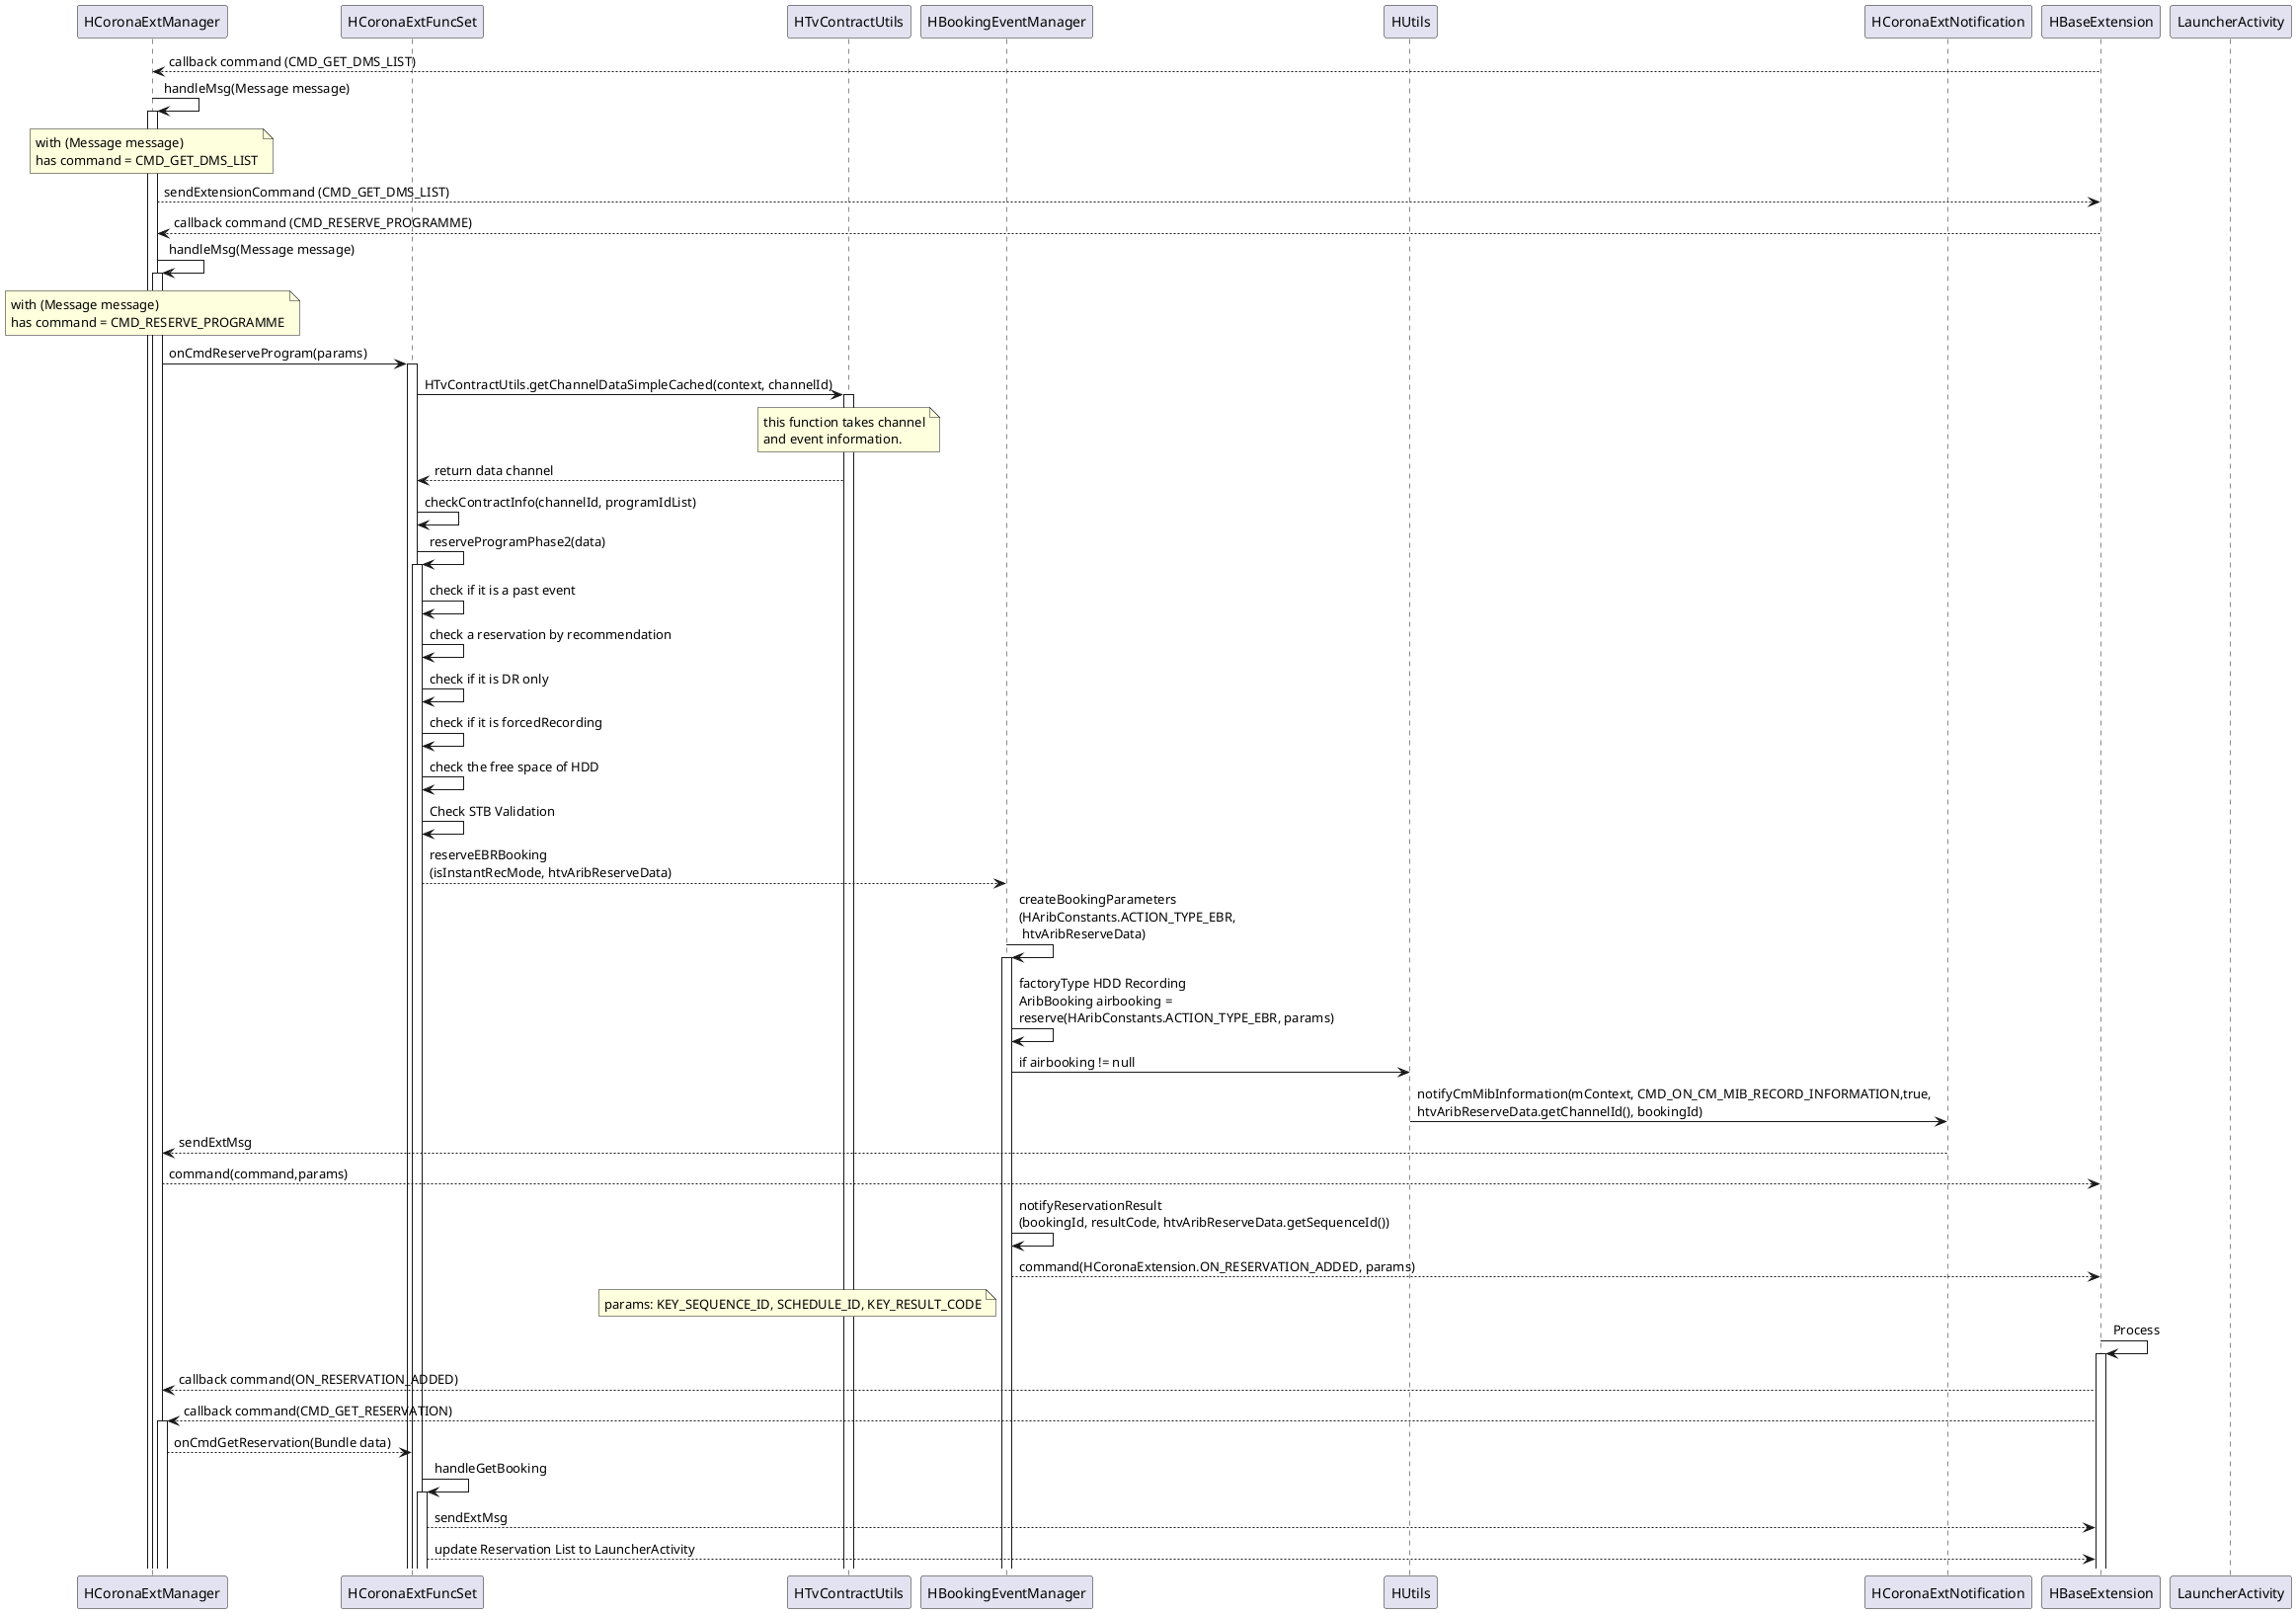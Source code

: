 @startuml
participant HCoronaExtManager as Corona
participant HCoronaExtFuncSet as CoronaExt
participant HTvContractUtils  as HtvContract
participant HBookingEventManager
participant HUtils
participant HCoronaExtNotification
participant HBaseExtension
participant LauncherActivity
    HBaseExtension --> Corona : callback command (CMD_GET_DMS_LIST)
      Corona -> Corona ++: handleMsg(Message message)
            note over Corona
                with (Message message)
                has command = CMD_GET_DMS_LIST
            end note
    Corona --> HBaseExtension : sendExtensionCommand (CMD_GET_DMS_LIST)
    HBaseExtension --> Corona : callback command (CMD_RESERVE_PROGRAMME)
        
    Corona -> Corona ++: handleMsg(Message message)
        note over Corona
            with (Message message)
            has command = CMD_RESERVE_PROGRAMME
        end note

    Corona -> CoronaExt ++: onCmdReserveProgram(params)
    CoronaExt -> HtvContract ++: HTvContractUtils.getChannelDataSimpleCached(context, channelId)
        note over HtvContract
            this function takes channel
            and event information.
        end note
    HtvContract --> CoronaExt: return data channel
    CoronaExt -> CoronaExt : checkContractInfo(channelId, programIdList)
    CoronaExt -> CoronaExt++ : reserveProgramPhase2(data)
    CoronaExt -> CoronaExt : check if it is a past event
    CoronaExt -> CoronaExt : check a reservation by recommendation
    CoronaExt -> CoronaExt : check if it is DR only
    CoronaExt -> CoronaExt : check if it is forcedRecording
    CoronaExt -> CoronaExt : check the free space of HDD
    CoronaExt -> CoronaExt : Check STB Validation
    CoronaExt    --> HBookingEventManager:reserveEBRBooking\n(isInstantRecMode, htvAribReserveData)
    HBookingEventManager -> HBookingEventManager++: createBookingParameters \n(HAribConstants.ACTION_TYPE_EBR,\n htvAribReserveData)
    HBookingEventManager -> HBookingEventManager: factoryType HDD Recording\nAribBooking airbooking = \nreserve(HAribConstants.ACTION_TYPE_EBR, params)
    HBookingEventManager -> HUtils: if airbooking != null
    HUtils -> HCoronaExtNotification: notifyCmMibInformation(mContext, CMD_ON_CM_MIB_RECORD_INFORMATION,true,\nhtvAribReserveData.getChannelId(), bookingId)
    HCoronaExtNotification --> Corona: sendExtMsg
    Corona --> HBaseExtension: command(command,params)
    HBookingEventManager -> HBookingEventManager : notifyReservationResult\n(bookingId, resultCode, htvAribReserveData.getSequenceId())
    HBookingEventManager --> HBaseExtension: command(HCoronaExtension.ON_RESERVATION_ADDED, params)
       note left of HBookingEventManager
              params: KEY_SEQUENCE_ID, SCHEDULE_ID, KEY_RESULT_CODE
       end note
    HBaseExtension -> HBaseExtension ++: Process
    HBaseExtension --> Corona : callback command(ON_RESERVATION_ADDED)
    HBaseExtension --> Corona++ : callback command(CMD_GET_RESERVATION)
    Corona --> CoronaExt: onCmdGetReservation(Bundle data)
    CoronaExt -> CoronaExt ++: handleGetBooking
    CoronaExt --> HBaseExtension : sendExtMsg
    CoronaExt --> HBaseExtension : update Reservation List to LauncherActivity

@enduml